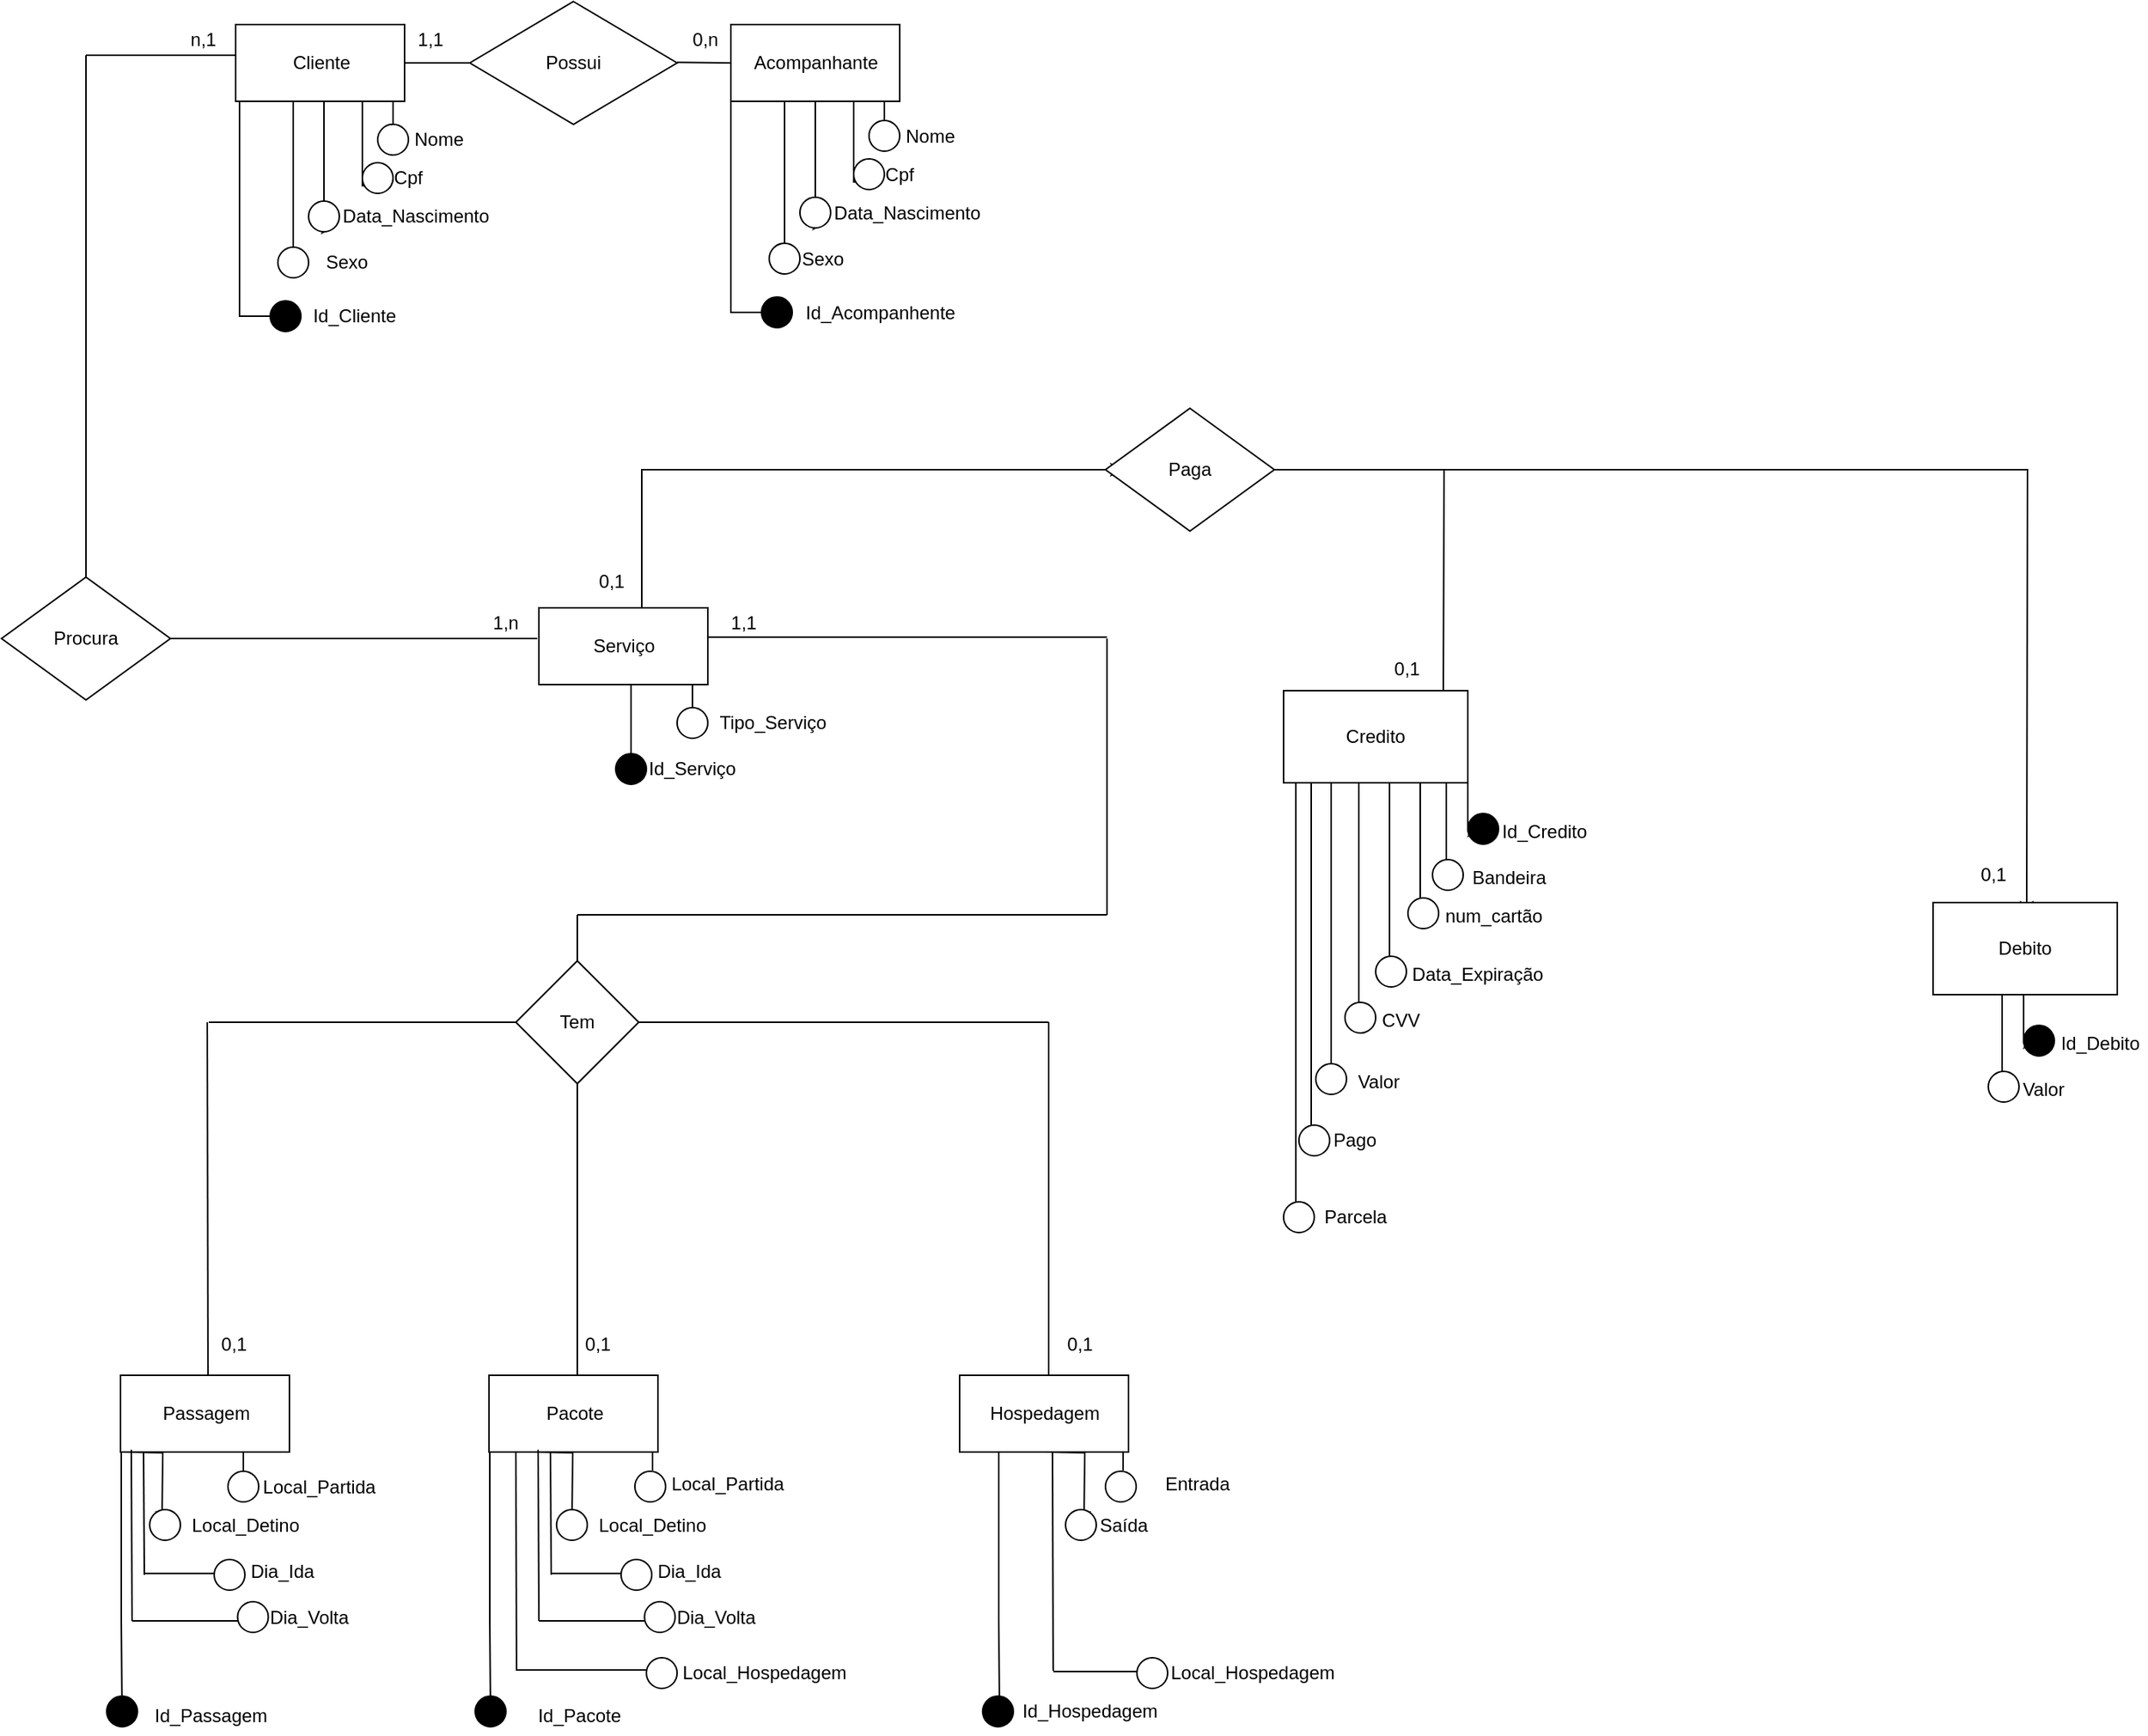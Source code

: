<mxfile version="15.9.5" type="device" pages="2"><diagram id="fm25jFv6v8Jt45-t_JTV" name="Page-1"><mxGraphModel dx="1320" dy="427" grid="1" gridSize="10" guides="1" tooltips="1" connect="1" arrows="1" fold="1" page="1" pageScale="1" pageWidth="827" pageHeight="1169" math="0" shadow="0"><root><mxCell id="0"/><mxCell id="1" parent="0"/><mxCell id="FZugOMy74N1VtvD3ixMC-2" style="edgeStyle=orthogonalEdgeStyle;rounded=0;orthogonalLoop=1;jettySize=auto;html=1;entryX=0.5;entryY=1;entryDx=0;entryDy=0;" parent="1" source="FZugOMy74N1VtvD3ixMC-1" target="FZugOMy74N1VtvD3ixMC-3" edge="1"><mxGeometry relative="1" as="geometry"><mxPoint x="220" y="270" as="targetPoint"/><Array as="points"><mxPoint x="220" y="300"/><mxPoint x="250" y="300"/></Array></mxGeometry></mxCell><mxCell id="u2ZmSPKnxTghGJznlHVs-28" style="edgeStyle=orthogonalEdgeStyle;rounded=0;orthogonalLoop=1;jettySize=auto;html=1;entryX=0;entryY=0.5;entryDx=0;entryDy=0;" parent="1" source="FZugOMy74N1VtvD3ixMC-1" target="u2ZmSPKnxTghGJznlHVs-25" edge="1"><mxGeometry relative="1" as="geometry"><Array as="points"><mxPoint x="320" y="170"/><mxPoint x="320" y="170"/></Array></mxGeometry></mxCell><mxCell id="u2ZmSPKnxTghGJznlHVs-29" style="edgeStyle=orthogonalEdgeStyle;rounded=0;orthogonalLoop=1;jettySize=auto;html=1;entryX=0.25;entryY=0.667;entryDx=0;entryDy=0;entryPerimeter=0;" parent="1" source="FZugOMy74N1VtvD3ixMC-1" target="u2ZmSPKnxTghGJznlHVs-12" edge="1"><mxGeometry relative="1" as="geometry"><Array as="points"><mxPoint x="300" y="215"/></Array></mxGeometry></mxCell><mxCell id="u2ZmSPKnxTghGJznlHVs-33" style="edgeStyle=orthogonalEdgeStyle;rounded=0;orthogonalLoop=1;jettySize=auto;html=1;entryX=1;entryY=1;entryDx=0;entryDy=0;" parent="1" source="FZugOMy74N1VtvD3ixMC-1" target="u2ZmSPKnxTghGJznlHVs-19" edge="1"><mxGeometry relative="1" as="geometry"><Array as="points"><mxPoint x="275" y="242"/></Array></mxGeometry></mxCell><mxCell id="u2ZmSPKnxTghGJznlHVs-34" style="edgeStyle=orthogonalEdgeStyle;rounded=0;orthogonalLoop=1;jettySize=auto;html=1;" parent="1" source="FZugOMy74N1VtvD3ixMC-1" edge="1"><mxGeometry relative="1" as="geometry"><mxPoint x="255" y="265" as="targetPoint"/><Array as="points"><mxPoint x="255" y="180"/><mxPoint x="255" y="180"/></Array></mxGeometry></mxCell><mxCell id="FZugOMy74N1VtvD3ixMC-1" value="Cliente" style="html=1;" parent="1" vertex="1"><mxGeometry x="217.5" y="110" width="110" height="50" as="geometry"/></mxCell><mxCell id="FZugOMy74N1VtvD3ixMC-3" value="" style="ellipse;whiteSpace=wrap;html=1;aspect=fixed;fillColor=#000000;" parent="1" vertex="1"><mxGeometry x="240" y="290" width="20" height="20" as="geometry"/></mxCell><mxCell id="u2ZmSPKnxTghGJznlHVs-2" value="Id_Cliente" style="text;html=1;strokeColor=none;fillColor=none;align=center;verticalAlign=middle;whiteSpace=wrap;rounded=0;" parent="1" vertex="1"><mxGeometry x="265" y="285" width="60" height="30" as="geometry"/></mxCell><mxCell id="u2ZmSPKnxTghGJznlHVs-11" value="" style="ellipse;whiteSpace=wrap;html=1;aspect=fixed;" parent="1" vertex="1"><mxGeometry x="300" y="200" width="20" height="20" as="geometry"/></mxCell><mxCell id="u2ZmSPKnxTghGJznlHVs-12" value="Cpf" style="text;html=1;strokeColor=none;fillColor=none;align=center;verticalAlign=middle;whiteSpace=wrap;rounded=0;" parent="1" vertex="1"><mxGeometry x="300" y="195" width="60" height="30" as="geometry"/></mxCell><mxCell id="u2ZmSPKnxTghGJznlHVs-19" value="" style="ellipse;whiteSpace=wrap;html=1;aspect=fixed;" parent="1" vertex="1"><mxGeometry x="265" y="225" width="20" height="20" as="geometry"/></mxCell><mxCell id="u2ZmSPKnxTghGJznlHVs-20" value="Data_Nascimento" style="text;html=1;strokeColor=none;fillColor=none;align=center;verticalAlign=middle;whiteSpace=wrap;rounded=0;" parent="1" vertex="1"><mxGeometry x="285" y="220" width="100" height="30" as="geometry"/></mxCell><mxCell id="u2ZmSPKnxTghGJznlHVs-22" value="" style="ellipse;whiteSpace=wrap;html=1;aspect=fixed;" parent="1" vertex="1"><mxGeometry x="245" y="255" width="20" height="20" as="geometry"/></mxCell><mxCell id="u2ZmSPKnxTghGJznlHVs-23" value="Sexo" style="text;html=1;strokeColor=none;fillColor=none;align=center;verticalAlign=middle;whiteSpace=wrap;rounded=0;" parent="1" vertex="1"><mxGeometry x="260" y="250" width="60" height="30" as="geometry"/></mxCell><mxCell id="u2ZmSPKnxTghGJznlHVs-24" value="" style="ellipse;whiteSpace=wrap;html=1;aspect=fixed;" parent="1" vertex="1"><mxGeometry x="310" y="175" width="20" height="20" as="geometry"/></mxCell><mxCell id="u2ZmSPKnxTghGJznlHVs-25" value="Nome" style="text;html=1;strokeColor=none;fillColor=none;align=center;verticalAlign=middle;whiteSpace=wrap;rounded=0;" parent="1" vertex="1"><mxGeometry x="320" y="170" width="60" height="30" as="geometry"/></mxCell><mxCell id="u2ZmSPKnxTghGJznlHVs-36" style="edgeStyle=orthogonalEdgeStyle;rounded=0;orthogonalLoop=1;jettySize=auto;html=1;entryX=0.5;entryY=1;entryDx=0;entryDy=0;" parent="1" source="u2ZmSPKnxTghGJznlHVs-41" target="u2ZmSPKnxTghGJznlHVs-42" edge="1"><mxGeometry relative="1" as="geometry"><mxPoint x="540" y="267.5" as="targetPoint"/><Array as="points"><mxPoint x="540" y="297.5"/><mxPoint x="570" y="297.5"/></Array></mxGeometry></mxCell><mxCell id="u2ZmSPKnxTghGJznlHVs-37" style="edgeStyle=orthogonalEdgeStyle;rounded=0;orthogonalLoop=1;jettySize=auto;html=1;entryX=0;entryY=0.5;entryDx=0;entryDy=0;" parent="1" source="u2ZmSPKnxTghGJznlHVs-41" target="u2ZmSPKnxTghGJznlHVs-51" edge="1"><mxGeometry relative="1" as="geometry"><Array as="points"><mxPoint x="640" y="167.5"/><mxPoint x="640" y="167.5"/></Array></mxGeometry></mxCell><mxCell id="u2ZmSPKnxTghGJznlHVs-38" style="edgeStyle=orthogonalEdgeStyle;rounded=0;orthogonalLoop=1;jettySize=auto;html=1;entryX=0.25;entryY=0.667;entryDx=0;entryDy=0;entryPerimeter=0;" parent="1" source="u2ZmSPKnxTghGJznlHVs-41" target="u2ZmSPKnxTghGJznlHVs-45" edge="1"><mxGeometry relative="1" as="geometry"><Array as="points"><mxPoint x="620" y="212.5"/></Array></mxGeometry></mxCell><mxCell id="u2ZmSPKnxTghGJznlHVs-39" style="edgeStyle=orthogonalEdgeStyle;rounded=0;orthogonalLoop=1;jettySize=auto;html=1;entryX=1;entryY=1;entryDx=0;entryDy=0;" parent="1" source="u2ZmSPKnxTghGJznlHVs-41" target="u2ZmSPKnxTghGJznlHVs-46" edge="1"><mxGeometry relative="1" as="geometry"><Array as="points"><mxPoint x="595" y="239.5"/></Array></mxGeometry></mxCell><mxCell id="u2ZmSPKnxTghGJznlHVs-40" style="edgeStyle=orthogonalEdgeStyle;rounded=0;orthogonalLoop=1;jettySize=auto;html=1;" parent="1" source="u2ZmSPKnxTghGJznlHVs-41" edge="1"><mxGeometry relative="1" as="geometry"><mxPoint x="575" y="262.5" as="targetPoint"/><Array as="points"><mxPoint x="575" y="177.5"/><mxPoint x="575" y="177.5"/></Array></mxGeometry></mxCell><mxCell id="u2ZmSPKnxTghGJznlHVs-41" value="Acompanhante" style="html=1;" parent="1" vertex="1"><mxGeometry x="540" y="110" width="110" height="50" as="geometry"/></mxCell><mxCell id="u2ZmSPKnxTghGJznlHVs-42" value="" style="ellipse;whiteSpace=wrap;html=1;aspect=fixed;fillColor=#000000;" parent="1" vertex="1"><mxGeometry x="560" y="287.5" width="20" height="20" as="geometry"/></mxCell><mxCell id="u2ZmSPKnxTghGJznlHVs-43" value="Id_Acompanhente" style="text;html=1;strokeColor=none;fillColor=none;align=center;verticalAlign=middle;whiteSpace=wrap;rounded=0;" parent="1" vertex="1"><mxGeometry x="580" y="285" width="115" height="25" as="geometry"/></mxCell><mxCell id="u2ZmSPKnxTghGJznlHVs-44" value="" style="ellipse;whiteSpace=wrap;html=1;aspect=fixed;" parent="1" vertex="1"><mxGeometry x="620" y="197.5" width="20" height="20" as="geometry"/></mxCell><mxCell id="u2ZmSPKnxTghGJznlHVs-45" value="Cpf" style="text;html=1;strokeColor=none;fillColor=none;align=center;verticalAlign=middle;whiteSpace=wrap;rounded=0;" parent="1" vertex="1"><mxGeometry x="620" y="192.5" width="60" height="30" as="geometry"/></mxCell><mxCell id="u2ZmSPKnxTghGJznlHVs-46" value="" style="ellipse;whiteSpace=wrap;html=1;aspect=fixed;" parent="1" vertex="1"><mxGeometry x="585" y="222.5" width="20" height="20" as="geometry"/></mxCell><mxCell id="u2ZmSPKnxTghGJznlHVs-47" value="Data_Nascimento" style="text;html=1;strokeColor=none;fillColor=none;align=center;verticalAlign=middle;whiteSpace=wrap;rounded=0;" parent="1" vertex="1"><mxGeometry x="605" y="217.5" width="100" height="30" as="geometry"/></mxCell><mxCell id="u2ZmSPKnxTghGJznlHVs-48" value="" style="ellipse;whiteSpace=wrap;html=1;aspect=fixed;" parent="1" vertex="1"><mxGeometry x="565" y="252.5" width="20" height="20" as="geometry"/></mxCell><mxCell id="u2ZmSPKnxTghGJznlHVs-49" value="Sexo" style="text;html=1;strokeColor=none;fillColor=none;align=center;verticalAlign=middle;whiteSpace=wrap;rounded=0;" parent="1" vertex="1"><mxGeometry x="570" y="247.5" width="60" height="30" as="geometry"/></mxCell><mxCell id="u2ZmSPKnxTghGJznlHVs-50" value="" style="ellipse;whiteSpace=wrap;html=1;aspect=fixed;" parent="1" vertex="1"><mxGeometry x="630" y="172.5" width="20" height="20" as="geometry"/></mxCell><mxCell id="u2ZmSPKnxTghGJznlHVs-51" value="Nome" style="text;html=1;strokeColor=none;fillColor=none;align=center;verticalAlign=middle;whiteSpace=wrap;rounded=0;" parent="1" vertex="1"><mxGeometry x="640" y="167.5" width="60" height="30" as="geometry"/></mxCell><mxCell id="u2ZmSPKnxTghGJznlHVs-53" style="edgeStyle=orthogonalEdgeStyle;rounded=0;orthogonalLoop=1;jettySize=auto;html=1;entryX=0;entryY=0.5;entryDx=0;entryDy=0;" parent="1" source="u2ZmSPKnxTghGJznlHVs-57" target="u2ZmSPKnxTghGJznlHVs-67" edge="1"><mxGeometry relative="1" as="geometry"><Array as="points"><mxPoint x="515" y="550"/><mxPoint x="515" y="550"/></Array></mxGeometry></mxCell><mxCell id="u2ZmSPKnxTghGJznlHVs-56" style="edgeStyle=orthogonalEdgeStyle;rounded=0;orthogonalLoop=1;jettySize=auto;html=1;" parent="1" edge="1"><mxGeometry relative="1" as="geometry"><mxPoint x="475" y="595" as="targetPoint"/><Array as="points"><mxPoint x="475" y="520"/><mxPoint x="475" y="520"/></Array><mxPoint x="475.0" y="490" as="sourcePoint"/></mxGeometry></mxCell><mxCell id="POm4FPuVomYbmU5jRQo6-141" style="edgeStyle=orthogonalEdgeStyle;rounded=0;orthogonalLoop=1;jettySize=auto;html=1;" parent="1" edge="1"><mxGeometry relative="1" as="geometry"><mxPoint x="796" y="400" as="targetPoint"/><mxPoint x="482" y="490" as="sourcePoint"/><Array as="points"><mxPoint x="482" y="400"/></Array></mxGeometry></mxCell><mxCell id="u2ZmSPKnxTghGJznlHVs-57" value="Serviço" style="html=1;" parent="1" vertex="1"><mxGeometry x="415" y="490" width="110" height="50" as="geometry"/></mxCell><mxCell id="u2ZmSPKnxTghGJznlHVs-64" value="" style="ellipse;whiteSpace=wrap;html=1;aspect=fixed;fillColor=#000000;" parent="1" vertex="1"><mxGeometry x="465" y="585" width="20" height="20" as="geometry"/></mxCell><mxCell id="u2ZmSPKnxTghGJznlHVs-65" value="Id_Serviço" style="text;html=1;strokeColor=none;fillColor=none;align=center;verticalAlign=middle;whiteSpace=wrap;rounded=0;" parent="1" vertex="1"><mxGeometry x="485" y="580" width="60" height="30" as="geometry"/></mxCell><mxCell id="u2ZmSPKnxTghGJznlHVs-66" value="" style="ellipse;whiteSpace=wrap;html=1;aspect=fixed;" parent="1" vertex="1"><mxGeometry x="505" y="555" width="20" height="20" as="geometry"/></mxCell><mxCell id="u2ZmSPKnxTghGJznlHVs-67" value="Tipo_Serviço" style="text;html=1;strokeColor=none;fillColor=none;align=center;verticalAlign=middle;whiteSpace=wrap;rounded=0;" parent="1" vertex="1"><mxGeometry x="525" y="550" width="85" height="30" as="geometry"/></mxCell><mxCell id="u2ZmSPKnxTghGJznlHVs-116" value="Possui" style="rhombus;whiteSpace=wrap;html=1;" parent="1" vertex="1"><mxGeometry x="370" y="95" width="135" height="80" as="geometry"/></mxCell><mxCell id="u2ZmSPKnxTghGJznlHVs-123" style="edgeStyle=orthogonalEdgeStyle;rounded=0;orthogonalLoop=1;jettySize=auto;html=1;entryX=0;entryY=0.5;entryDx=0;entryDy=0;" parent="1" target="u2ZmSPKnxTghGJznlHVs-130" edge="1"><mxGeometry relative="1" as="geometry"><mxPoint x="143" y="1150" as="targetPoint"/><Array as="points"><mxPoint x="143" y="1150"/></Array><mxPoint x="143.0" y="1040" as="sourcePoint"/></mxGeometry></mxCell><mxCell id="u2ZmSPKnxTghGJznlHVs-124" style="edgeStyle=orthogonalEdgeStyle;rounded=0;orthogonalLoop=1;jettySize=auto;html=1;entryX=0;entryY=0.5;entryDx=0;entryDy=0;" parent="1" source="u2ZmSPKnxTghGJznlHVs-128" target="u2ZmSPKnxTghGJznlHVs-138" edge="1"><mxGeometry relative="1" as="geometry"><Array as="points"><mxPoint x="222.5" y="1047.5"/><mxPoint x="222.5" y="1047.5"/></Array></mxGeometry></mxCell><mxCell id="u2ZmSPKnxTghGJznlHVs-140" style="edgeStyle=orthogonalEdgeStyle;rounded=0;orthogonalLoop=1;jettySize=auto;html=1;entryX=0;entryY=0.5;entryDx=0;entryDy=0;" parent="1" edge="1"><mxGeometry relative="1" as="geometry"><mxPoint x="144.5" y="1040" as="sourcePoint"/><mxPoint x="169.5" y="1087.5" as="targetPoint"/></mxGeometry></mxCell><mxCell id="u2ZmSPKnxTghGJznlHVs-128" value="Passagem" style="html=1;" parent="1" vertex="1"><mxGeometry x="142.5" y="990" width="110" height="50" as="geometry"/></mxCell><mxCell id="u2ZmSPKnxTghGJznlHVs-129" value="" style="ellipse;whiteSpace=wrap;html=1;aspect=fixed;fillColor=#000000;" parent="1" vertex="1"><mxGeometry x="133.5" y="1199" width="20" height="20" as="geometry"/></mxCell><mxCell id="u2ZmSPKnxTghGJznlHVs-130" value="Id_Passagem" style="text;html=1;strokeColor=none;fillColor=none;align=center;verticalAlign=middle;whiteSpace=wrap;rounded=0;" parent="1" vertex="1"><mxGeometry x="143.5" y="1199" width="115" height="25" as="geometry"/></mxCell><mxCell id="u2ZmSPKnxTghGJznlHVs-131" value="" style="ellipse;whiteSpace=wrap;html=1;aspect=fixed;" parent="1" vertex="1"><mxGeometry x="161.5" y="1077.5" width="20" height="20" as="geometry"/></mxCell><mxCell id="u2ZmSPKnxTghGJznlHVs-132" value="Local_Detino" style="text;html=1;strokeColor=none;fillColor=none;align=center;verticalAlign=middle;whiteSpace=wrap;rounded=0;" parent="1" vertex="1"><mxGeometry x="180.25" y="1075" width="87.5" height="25" as="geometry"/></mxCell><mxCell id="u2ZmSPKnxTghGJznlHVs-137" value="" style="ellipse;whiteSpace=wrap;html=1;aspect=fixed;" parent="1" vertex="1"><mxGeometry x="212.5" y="1052.5" width="20" height="20" as="geometry"/></mxCell><mxCell id="u2ZmSPKnxTghGJznlHVs-138" value="Local_Partida" style="text;html=1;strokeColor=none;fillColor=none;align=center;verticalAlign=middle;whiteSpace=wrap;rounded=0;" parent="1" vertex="1"><mxGeometry x="222.5" y="1047.5" width="97.5" height="30" as="geometry"/></mxCell><mxCell id="u2ZmSPKnxTghGJznlHVs-146" value="" style="endArrow=none;html=1;rounded=0;" parent="1" source="FZugOMy74N1VtvD3ixMC-1" target="u2ZmSPKnxTghGJznlHVs-116" edge="1"><mxGeometry width="50" height="50" relative="1" as="geometry"><mxPoint x="330" y="135" as="sourcePoint"/><mxPoint x="380" y="90" as="targetPoint"/></mxGeometry></mxCell><mxCell id="u2ZmSPKnxTghGJznlHVs-148" value="" style="endArrow=none;html=1;rounded=0;entryX=0;entryY=0.5;entryDx=0;entryDy=0;" parent="1" target="u2ZmSPKnxTghGJznlHVs-41" edge="1"><mxGeometry width="50" height="50" relative="1" as="geometry"><mxPoint x="505" y="134.58" as="sourcePoint"/><mxPoint x="535" y="134.58" as="targetPoint"/></mxGeometry></mxCell><mxCell id="u2ZmSPKnxTghGJznlHVs-149" value="" style="endArrow=none;html=1;rounded=0;" parent="1" edge="1"><mxGeometry width="50" height="50" relative="1" as="geometry"><mxPoint x="120" y="130" as="sourcePoint"/><mxPoint x="217.5" y="130" as="targetPoint"/></mxGeometry></mxCell><mxCell id="u2ZmSPKnxTghGJznlHVs-150" value="" style="endArrow=none;html=1;rounded=0;exitX=0.5;exitY=0;exitDx=0;exitDy=0;" parent="1" source="u2ZmSPKnxTghGJznlHVs-152" edge="1"><mxGeometry width="50" height="50" relative="1" as="geometry"><mxPoint x="120" y="450" as="sourcePoint"/><mxPoint x="120" y="130" as="targetPoint"/></mxGeometry></mxCell><mxCell id="u2ZmSPKnxTghGJznlHVs-151" value="" style="endArrow=none;html=1;rounded=0;exitX=1;exitY=0.5;exitDx=0;exitDy=0;" parent="1" source="u2ZmSPKnxTghGJznlHVs-152" edge="1"><mxGeometry width="50" height="50" relative="1" as="geometry"><mxPoint x="180" y="510" as="sourcePoint"/><mxPoint x="414" y="510" as="targetPoint"/></mxGeometry></mxCell><mxCell id="u2ZmSPKnxTghGJznlHVs-152" value="Procura" style="rhombus;whiteSpace=wrap;html=1;" parent="1" vertex="1"><mxGeometry x="65" y="470" width="110" height="80" as="geometry"/></mxCell><mxCell id="u2ZmSPKnxTghGJznlHVs-153" value="" style="endArrow=none;html=1;rounded=0;" parent="1" edge="1"><mxGeometry width="50" height="50" relative="1" as="geometry"><mxPoint x="525" y="509.09" as="sourcePoint"/><mxPoint x="785" y="509.09" as="targetPoint"/></mxGeometry></mxCell><mxCell id="u2ZmSPKnxTghGJznlHVs-154" value="" style="endArrow=none;html=1;rounded=0;" parent="1" edge="1"><mxGeometry width="50" height="50" relative="1" as="geometry"><mxPoint x="785" y="690" as="sourcePoint"/><mxPoint x="785" y="510" as="targetPoint"/></mxGeometry></mxCell><mxCell id="u2ZmSPKnxTghGJznlHVs-155" value="Tem" style="rhombus;whiteSpace=wrap;html=1;" parent="1" vertex="1"><mxGeometry x="400" y="720" width="80" height="80" as="geometry"/></mxCell><mxCell id="u2ZmSPKnxTghGJznlHVs-156" value="" style="endArrow=none;html=1;rounded=0;" parent="1" edge="1"><mxGeometry width="50" height="50" relative="1" as="geometry"><mxPoint x="440" y="690" as="sourcePoint"/><mxPoint x="785" y="690" as="targetPoint"/></mxGeometry></mxCell><mxCell id="u2ZmSPKnxTghGJznlHVs-158" value="" style="endArrow=none;html=1;rounded=0;entryX=0;entryY=0.5;entryDx=0;entryDy=0;" parent="1" target="u2ZmSPKnxTghGJznlHVs-155" edge="1"><mxGeometry width="50" height="50" relative="1" as="geometry"><mxPoint x="200" y="760" as="sourcePoint"/><mxPoint x="260" y="760" as="targetPoint"/></mxGeometry></mxCell><mxCell id="u2ZmSPKnxTghGJznlHVs-160" value="" style="endArrow=none;html=1;rounded=0;" parent="1" edge="1"><mxGeometry width="50" height="50" relative="1" as="geometry"><mxPoint x="440" y="990" as="sourcePoint"/><mxPoint x="440" y="800" as="targetPoint"/></mxGeometry></mxCell><mxCell id="u2ZmSPKnxTghGJznlHVs-161" value="" style="endArrow=none;html=1;rounded=0;" parent="1" edge="1"><mxGeometry width="50" height="50" relative="1" as="geometry"><mxPoint x="199.47" y="990" as="sourcePoint"/><mxPoint x="199" y="760" as="targetPoint"/></mxGeometry></mxCell><mxCell id="u2ZmSPKnxTghGJznlHVs-162" value="" style="endArrow=none;html=1;rounded=0;exitX=0.5;exitY=0;exitDx=0;exitDy=0;" parent="1" source="u2ZmSPKnxTghGJznlHVs-155" edge="1"><mxGeometry width="50" height="50" relative="1" as="geometry"><mxPoint x="420" y="710" as="sourcePoint"/><mxPoint x="440" y="690" as="targetPoint"/></mxGeometry></mxCell><mxCell id="u2ZmSPKnxTghGJznlHVs-163" value="" style="endArrow=none;html=1;rounded=0;" parent="1" edge="1"><mxGeometry width="50" height="50" relative="1" as="geometry"><mxPoint x="480" y="760" as="sourcePoint"/><mxPoint x="747" y="760" as="targetPoint"/></mxGeometry></mxCell><mxCell id="u2ZmSPKnxTghGJznlHVs-164" value="" style="endArrow=none;html=1;rounded=0;exitX=0.5;exitY=0;exitDx=0;exitDy=0;" parent="1" edge="1"><mxGeometry width="50" height="50" relative="1" as="geometry"><mxPoint x="747" y="990" as="sourcePoint"/><mxPoint x="747" y="760" as="targetPoint"/></mxGeometry></mxCell><mxCell id="u2ZmSPKnxTghGJznlHVs-165" value="0,n" style="text;html=1;strokeColor=none;fillColor=none;align=center;verticalAlign=middle;whiteSpace=wrap;rounded=0;" parent="1" vertex="1"><mxGeometry x="507" y="110" width="33" height="20" as="geometry"/></mxCell><mxCell id="u2ZmSPKnxTghGJznlHVs-167" value="1,1" style="text;html=1;strokeColor=none;fillColor=none;align=center;verticalAlign=middle;whiteSpace=wrap;rounded=0;" parent="1" vertex="1"><mxGeometry x="327.5" y="110" width="33" height="20" as="geometry"/></mxCell><mxCell id="u2ZmSPKnxTghGJznlHVs-168" value="n,1" style="text;html=1;strokeColor=none;fillColor=none;align=center;verticalAlign=middle;whiteSpace=wrap;rounded=0;" parent="1" vertex="1"><mxGeometry x="179.5" y="110" width="33" height="20" as="geometry"/></mxCell><mxCell id="u2ZmSPKnxTghGJznlHVs-169" value="1,n" style="text;html=1;strokeColor=none;fillColor=none;align=center;verticalAlign=middle;whiteSpace=wrap;rounded=0;" parent="1" vertex="1"><mxGeometry x="377" y="490" width="33" height="20" as="geometry"/></mxCell><mxCell id="u2ZmSPKnxTghGJznlHVs-170" value="0,1" style="text;html=1;strokeColor=none;fillColor=none;align=center;verticalAlign=middle;whiteSpace=wrap;rounded=0;" parent="1" vertex="1"><mxGeometry x="199.5" y="960" width="33" height="20" as="geometry"/></mxCell><mxCell id="u2ZmSPKnxTghGJznlHVs-171" value="0,1" style="text;html=1;strokeColor=none;fillColor=none;align=center;verticalAlign=middle;whiteSpace=wrap;rounded=0;" parent="1" vertex="1"><mxGeometry x="751" y="960" width="33" height="20" as="geometry"/></mxCell><mxCell id="u2ZmSPKnxTghGJznlHVs-172" value="0,1" style="text;html=1;strokeColor=none;fillColor=none;align=center;verticalAlign=middle;whiteSpace=wrap;rounded=0;" parent="1" vertex="1"><mxGeometry x="437" y="960" width="33" height="20" as="geometry"/></mxCell><mxCell id="u2ZmSPKnxTghGJznlHVs-173" value="1,1" style="text;html=1;strokeColor=none;fillColor=none;align=center;verticalAlign=middle;whiteSpace=wrap;rounded=0;" parent="1" vertex="1"><mxGeometry x="532" y="490" width="33" height="20" as="geometry"/></mxCell><mxCell id="u2ZmSPKnxTghGJznlHVs-176" value="" style="endArrow=none;html=1;rounded=0;" parent="1" edge="1"><mxGeometry width="50" height="50" relative="1" as="geometry"><mxPoint x="158" y="1120" as="sourcePoint"/><mxPoint x="157.5" y="1040" as="targetPoint"/></mxGeometry></mxCell><mxCell id="u2ZmSPKnxTghGJznlHVs-177" value="" style="endArrow=none;html=1;rounded=0;" parent="1" edge="1"><mxGeometry width="50" height="50" relative="1" as="geometry"><mxPoint x="158" y="1119.13" as="sourcePoint"/><mxPoint x="218" y="1119.13" as="targetPoint"/></mxGeometry></mxCell><mxCell id="u2ZmSPKnxTghGJznlHVs-178" value="" style="ellipse;whiteSpace=wrap;html=1;aspect=fixed;" parent="1" vertex="1"><mxGeometry x="203.5" y="1110" width="20" height="20" as="geometry"/></mxCell><mxCell id="u2ZmSPKnxTghGJznlHVs-179" value="Dia_Ida" style="text;html=1;strokeColor=none;fillColor=none;align=center;verticalAlign=middle;whiteSpace=wrap;rounded=0;" parent="1" vertex="1"><mxGeometry x="225.38" y="1105" width="45.62" height="25" as="geometry"/></mxCell><mxCell id="POm4FPuVomYbmU5jRQo6-3" value="" style="endArrow=none;html=1;rounded=0;" parent="1" edge="1"><mxGeometry width="50" height="50" relative="1" as="geometry"><mxPoint x="150" y="1150" as="sourcePoint"/><mxPoint x="149.5" y="1038.5" as="targetPoint"/></mxGeometry></mxCell><mxCell id="POm4FPuVomYbmU5jRQo6-4" value="" style="endArrow=none;html=1;rounded=0;" parent="1" edge="1"><mxGeometry width="50" height="50" relative="1" as="geometry"><mxPoint x="150" y="1150" as="sourcePoint"/><mxPoint x="230" y="1150" as="targetPoint"/></mxGeometry></mxCell><mxCell id="POm4FPuVomYbmU5jRQo6-6" value="" style="ellipse;whiteSpace=wrap;html=1;aspect=fixed;" parent="1" vertex="1"><mxGeometry x="218.75" y="1137.5" width="20" height="20" as="geometry"/></mxCell><mxCell id="POm4FPuVomYbmU5jRQo6-7" value="Dia_Volta" style="text;html=1;strokeColor=none;fillColor=none;align=center;verticalAlign=middle;whiteSpace=wrap;rounded=0;" parent="1" vertex="1"><mxGeometry x="240" y="1132.5" width="50.62" height="30" as="geometry"/></mxCell><mxCell id="POm4FPuVomYbmU5jRQo6-8" style="edgeStyle=orthogonalEdgeStyle;rounded=0;orthogonalLoop=1;jettySize=auto;html=1;entryX=0;entryY=0.5;entryDx=0;entryDy=0;" parent="1" target="POm4FPuVomYbmU5jRQo6-13" edge="1"><mxGeometry relative="1" as="geometry"><mxPoint x="383" y="1150" as="targetPoint"/><Array as="points"><mxPoint x="383" y="1150"/></Array><mxPoint x="383.0" y="1040" as="sourcePoint"/></mxGeometry></mxCell><mxCell id="POm4FPuVomYbmU5jRQo6-10" style="edgeStyle=orthogonalEdgeStyle;rounded=0;orthogonalLoop=1;jettySize=auto;html=1;entryX=0;entryY=0.5;entryDx=0;entryDy=0;" parent="1" edge="1"><mxGeometry relative="1" as="geometry"><mxPoint x="411.5" y="1040" as="sourcePoint"/><mxPoint x="436.5" y="1087.5" as="targetPoint"/></mxGeometry></mxCell><mxCell id="POm4FPuVomYbmU5jRQo6-11" value="Pacote" style="html=1;" parent="1" vertex="1"><mxGeometry x="382.5" y="990" width="110" height="50" as="geometry"/></mxCell><mxCell id="POm4FPuVomYbmU5jRQo6-12" value="" style="ellipse;whiteSpace=wrap;html=1;aspect=fixed;fillColor=#000000;" parent="1" vertex="1"><mxGeometry x="373.5" y="1199" width="20" height="20" as="geometry"/></mxCell><mxCell id="POm4FPuVomYbmU5jRQo6-13" value="Id_Pacote" style="text;html=1;strokeColor=none;fillColor=none;align=center;verticalAlign=middle;whiteSpace=wrap;rounded=0;" parent="1" vertex="1"><mxGeometry x="383.5" y="1199" width="115" height="25" as="geometry"/></mxCell><mxCell id="POm4FPuVomYbmU5jRQo6-14" value="" style="ellipse;whiteSpace=wrap;html=1;aspect=fixed;" parent="1" vertex="1"><mxGeometry x="426.5" y="1077.5" width="20" height="20" as="geometry"/></mxCell><mxCell id="POm4FPuVomYbmU5jRQo6-15" value="Local_Detino" style="text;html=1;strokeColor=none;fillColor=none;align=center;verticalAlign=middle;whiteSpace=wrap;rounded=0;" parent="1" vertex="1"><mxGeometry x="445.25" y="1075" width="87.5" height="25" as="geometry"/></mxCell><mxCell id="POm4FPuVomYbmU5jRQo6-16" value="" style="ellipse;whiteSpace=wrap;html=1;aspect=fixed;" parent="1" vertex="1"><mxGeometry x="477.5" y="1052.5" width="20" height="20" as="geometry"/></mxCell><mxCell id="POm4FPuVomYbmU5jRQo6-17" value="Local_Partida" style="text;html=1;strokeColor=none;fillColor=none;align=center;verticalAlign=middle;whiteSpace=wrap;rounded=0;" parent="1" vertex="1"><mxGeometry x="503.75" y="1047.5" width="67.5" height="27.5" as="geometry"/></mxCell><mxCell id="POm4FPuVomYbmU5jRQo6-18" value="" style="endArrow=none;html=1;rounded=0;" parent="1" edge="1"><mxGeometry width="50" height="50" relative="1" as="geometry"><mxPoint x="423" y="1120" as="sourcePoint"/><mxPoint x="422.5" y="1040" as="targetPoint"/></mxGeometry></mxCell><mxCell id="POm4FPuVomYbmU5jRQo6-19" value="" style="endArrow=none;html=1;rounded=0;" parent="1" edge="1"><mxGeometry width="50" height="50" relative="1" as="geometry"><mxPoint x="423" y="1119.13" as="sourcePoint"/><mxPoint x="483" y="1119.13" as="targetPoint"/></mxGeometry></mxCell><mxCell id="POm4FPuVomYbmU5jRQo6-20" value="" style="ellipse;whiteSpace=wrap;html=1;aspect=fixed;" parent="1" vertex="1"><mxGeometry x="468.5" y="1110" width="20" height="20" as="geometry"/></mxCell><mxCell id="POm4FPuVomYbmU5jRQo6-21" value="Dia_Ida" style="text;html=1;strokeColor=none;fillColor=none;align=center;verticalAlign=middle;whiteSpace=wrap;rounded=0;" parent="1" vertex="1"><mxGeometry x="490.38" y="1105" width="45.62" height="25" as="geometry"/></mxCell><mxCell id="POm4FPuVomYbmU5jRQo6-22" value="" style="endArrow=none;html=1;rounded=0;" parent="1" edge="1"><mxGeometry width="50" height="50" relative="1" as="geometry"><mxPoint x="415" y="1150" as="sourcePoint"/><mxPoint x="414.5" y="1038.5" as="targetPoint"/></mxGeometry></mxCell><mxCell id="POm4FPuVomYbmU5jRQo6-23" value="" style="endArrow=none;html=1;rounded=0;" parent="1" edge="1"><mxGeometry width="50" height="50" relative="1" as="geometry"><mxPoint x="415" y="1150" as="sourcePoint"/><mxPoint x="495" y="1150" as="targetPoint"/></mxGeometry></mxCell><mxCell id="POm4FPuVomYbmU5jRQo6-24" value="" style="ellipse;whiteSpace=wrap;html=1;aspect=fixed;" parent="1" vertex="1"><mxGeometry x="483.75" y="1137.5" width="20" height="20" as="geometry"/></mxCell><mxCell id="POm4FPuVomYbmU5jRQo6-25" value="Dia_Volta" style="text;html=1;strokeColor=none;fillColor=none;align=center;verticalAlign=middle;whiteSpace=wrap;rounded=0;" parent="1" vertex="1"><mxGeometry x="505" y="1132.5" width="50.62" height="30" as="geometry"/></mxCell><mxCell id="POm4FPuVomYbmU5jRQo6-26" value="" style="endArrow=none;html=1;rounded=0;" parent="1" edge="1"><mxGeometry width="50" height="50" relative="1" as="geometry"><mxPoint x="489" y="1052" as="sourcePoint"/><mxPoint x="489" y="1040" as="targetPoint"/></mxGeometry></mxCell><mxCell id="POm4FPuVomYbmU5jRQo6-27" value="" style="endArrow=none;html=1;rounded=0;" parent="1" edge="1"><mxGeometry width="50" height="50" relative="1" as="geometry"><mxPoint x="400.43" y="1182.5" as="sourcePoint"/><mxPoint x="400" y="1040" as="targetPoint"/></mxGeometry></mxCell><mxCell id="POm4FPuVomYbmU5jRQo6-28" value="" style="endArrow=none;html=1;rounded=0;" parent="1" edge="1"><mxGeometry width="50" height="50" relative="1" as="geometry"><mxPoint x="400" y="1182" as="sourcePoint"/><mxPoint x="500" y="1182" as="targetPoint"/></mxGeometry></mxCell><mxCell id="POm4FPuVomYbmU5jRQo6-29" value="" style="ellipse;whiteSpace=wrap;html=1;aspect=fixed;" parent="1" vertex="1"><mxGeometry x="485" y="1174" width="20" height="20" as="geometry"/></mxCell><mxCell id="POm4FPuVomYbmU5jRQo6-30" value="Local_Hospedagem" style="text;html=1;strokeColor=none;fillColor=none;align=center;verticalAlign=middle;whiteSpace=wrap;rounded=0;" parent="1" vertex="1"><mxGeometry x="503.75" y="1174" width="116.25" height="19" as="geometry"/></mxCell><mxCell id="POm4FPuVomYbmU5jRQo6-31" style="edgeStyle=orthogonalEdgeStyle;rounded=0;orthogonalLoop=1;jettySize=auto;html=1;entryX=0;entryY=0.5;entryDx=0;entryDy=0;" parent="1" edge="1"><mxGeometry relative="1" as="geometry"><mxPoint x="715" y="1211.5" as="targetPoint"/><Array as="points"><mxPoint x="714.5" y="1150"/></Array><mxPoint x="714.5" y="1040" as="sourcePoint"/></mxGeometry></mxCell><mxCell id="POm4FPuVomYbmU5jRQo6-32" style="edgeStyle=orthogonalEdgeStyle;rounded=0;orthogonalLoop=1;jettySize=auto;html=1;entryX=0;entryY=0.5;entryDx=0;entryDy=0;" parent="1" edge="1"><mxGeometry relative="1" as="geometry"><mxPoint x="745" y="1040" as="sourcePoint"/><mxPoint x="770" y="1087.5" as="targetPoint"/></mxGeometry></mxCell><mxCell id="POm4FPuVomYbmU5jRQo6-33" value="Hospedagem" style="html=1;" parent="1" vertex="1"><mxGeometry x="689" y="990" width="110" height="50" as="geometry"/></mxCell><mxCell id="POm4FPuVomYbmU5jRQo6-34" value="" style="ellipse;whiteSpace=wrap;html=1;aspect=fixed;fillColor=#000000;" parent="1" vertex="1"><mxGeometry x="704" y="1199" width="20" height="20" as="geometry"/></mxCell><mxCell id="POm4FPuVomYbmU5jRQo6-35" value="Id_Hospedagem" style="text;html=1;strokeColor=none;fillColor=none;align=center;verticalAlign=middle;whiteSpace=wrap;rounded=0;" parent="1" vertex="1"><mxGeometry x="724" y="1197" width="100" height="24" as="geometry"/></mxCell><mxCell id="POm4FPuVomYbmU5jRQo6-36" value="" style="ellipse;whiteSpace=wrap;html=1;aspect=fixed;" parent="1" vertex="1"><mxGeometry x="758" y="1077.5" width="20" height="20" as="geometry"/></mxCell><mxCell id="POm4FPuVomYbmU5jRQo6-37" value="Saída" style="text;html=1;strokeColor=none;fillColor=none;align=center;verticalAlign=middle;whiteSpace=wrap;rounded=0;" parent="1" vertex="1"><mxGeometry x="751.75" y="1075" width="87.5" height="25" as="geometry"/></mxCell><mxCell id="POm4FPuVomYbmU5jRQo6-38" value="" style="ellipse;whiteSpace=wrap;html=1;aspect=fixed;" parent="1" vertex="1"><mxGeometry x="784" y="1052.5" width="20" height="20" as="geometry"/></mxCell><mxCell id="POm4FPuVomYbmU5jRQo6-39" value="Entrada" style="text;html=1;strokeColor=none;fillColor=none;align=center;verticalAlign=middle;whiteSpace=wrap;rounded=0;" parent="1" vertex="1"><mxGeometry x="810.25" y="1047.5" width="67.5" height="27.5" as="geometry"/></mxCell><mxCell id="POm4FPuVomYbmU5jRQo6-48" value="" style="endArrow=none;html=1;rounded=0;" parent="1" edge="1"><mxGeometry width="50" height="50" relative="1" as="geometry"><mxPoint x="795.5" y="1052" as="sourcePoint"/><mxPoint x="795.5" y="1040" as="targetPoint"/></mxGeometry></mxCell><mxCell id="POm4FPuVomYbmU5jRQo6-49" value="" style="endArrow=none;html=1;rounded=0;" parent="1" edge="1"><mxGeometry width="50" height="50" relative="1" as="geometry"><mxPoint x="749.93" y="1182.5" as="sourcePoint"/><mxPoint x="749.5" y="1040" as="targetPoint"/></mxGeometry></mxCell><mxCell id="POm4FPuVomYbmU5jRQo6-50" value="" style="endArrow=none;html=1;rounded=0;" parent="1" edge="1"><mxGeometry width="50" height="50" relative="1" as="geometry"><mxPoint x="750" y="1183" as="sourcePoint"/><mxPoint x="804.5" y="1183" as="targetPoint"/></mxGeometry></mxCell><mxCell id="POm4FPuVomYbmU5jRQo6-51" value="" style="ellipse;whiteSpace=wrap;html=1;aspect=fixed;" parent="1" vertex="1"><mxGeometry x="804.5" y="1174" width="20" height="20" as="geometry"/></mxCell><mxCell id="POm4FPuVomYbmU5jRQo6-52" value="Local_Hospedagem" style="text;html=1;strokeColor=none;fillColor=none;align=center;verticalAlign=middle;whiteSpace=wrap;rounded=0;" parent="1" vertex="1"><mxGeometry x="822.25" y="1174" width="116.25" height="19" as="geometry"/></mxCell><mxCell id="POm4FPuVomYbmU5jRQo6-106" style="edgeStyle=orthogonalEdgeStyle;rounded=0;orthogonalLoop=1;jettySize=auto;html=1;" parent="1" source="POm4FPuVomYbmU5jRQo6-108" edge="1"><mxGeometry relative="1" as="geometry"><mxPoint x="1004" y="559" as="targetPoint"/></mxGeometry></mxCell><mxCell id="POm4FPuVomYbmU5jRQo6-107" style="edgeStyle=orthogonalEdgeStyle;rounded=0;orthogonalLoop=1;jettySize=auto;html=1;" parent="1" source="POm4FPuVomYbmU5jRQo6-108" edge="1"><mxGeometry relative="1" as="geometry"><mxPoint x="1384" y="690" as="targetPoint"/></mxGeometry></mxCell><mxCell id="POm4FPuVomYbmU5jRQo6-108" value="Paga" style="rhombus;whiteSpace=wrap;html=1;" parent="1" vertex="1"><mxGeometry x="784" y="360" width="110" height="80" as="geometry"/></mxCell><mxCell id="POm4FPuVomYbmU5jRQo6-109" style="edgeStyle=orthogonalEdgeStyle;rounded=0;orthogonalLoop=1;jettySize=auto;html=1;exitX=0.925;exitY=1.033;exitDx=0;exitDy=0;exitPerimeter=0;" parent="1" edge="1"><mxGeometry relative="1" as="geometry"><mxPoint x="1028.668" y="635" as="targetPoint"/><mxPoint x="1019" y="602.98" as="sourcePoint"/><Array as="points"><mxPoint x="1020" y="603"/><mxPoint x="1020" y="635"/></Array></mxGeometry></mxCell><mxCell id="POm4FPuVomYbmU5jRQo6-110" style="edgeStyle=orthogonalEdgeStyle;rounded=0;orthogonalLoop=1;jettySize=auto;html=1;" parent="1" edge="1"><mxGeometry relative="1" as="geometry"><mxPoint x="1006" y="664" as="targetPoint"/><mxPoint x="1006" y="604" as="sourcePoint"/></mxGeometry></mxCell><mxCell id="POm4FPuVomYbmU5jRQo6-111" style="edgeStyle=orthogonalEdgeStyle;rounded=0;orthogonalLoop=1;jettySize=auto;html=1;" parent="1" edge="1"><mxGeometry relative="1" as="geometry"><mxPoint x="989" y="694" as="targetPoint"/><mxPoint x="989" y="604" as="sourcePoint"/></mxGeometry></mxCell><mxCell id="POm4FPuVomYbmU5jRQo6-112" style="edgeStyle=orthogonalEdgeStyle;rounded=0;orthogonalLoop=1;jettySize=auto;html=1;" parent="1" edge="1"><mxGeometry relative="1" as="geometry"><mxPoint x="969" y="734" as="targetPoint"/><mxPoint x="969" y="604" as="sourcePoint"/></mxGeometry></mxCell><mxCell id="POm4FPuVomYbmU5jRQo6-113" style="edgeStyle=orthogonalEdgeStyle;rounded=0;orthogonalLoop=1;jettySize=auto;html=1;" parent="1" edge="1"><mxGeometry relative="1" as="geometry"><mxPoint x="949" y="764" as="targetPoint"/><mxPoint x="949" y="604" as="sourcePoint"/></mxGeometry></mxCell><mxCell id="POm4FPuVomYbmU5jRQo6-114" style="edgeStyle=orthogonalEdgeStyle;rounded=0;orthogonalLoop=1;jettySize=auto;html=1;" parent="1" edge="1"><mxGeometry relative="1" as="geometry"><mxPoint x="931" y="804" as="targetPoint"/><mxPoint x="931" y="604" as="sourcePoint"/></mxGeometry></mxCell><mxCell id="POm4FPuVomYbmU5jRQo6-115" style="edgeStyle=orthogonalEdgeStyle;rounded=0;orthogonalLoop=1;jettySize=auto;html=1;" parent="1" edge="1"><mxGeometry relative="1" as="geometry"><mxPoint x="918" y="844" as="targetPoint"/><mxPoint x="918" y="604" as="sourcePoint"/></mxGeometry></mxCell><mxCell id="POm4FPuVomYbmU5jRQo6-116" style="edgeStyle=orthogonalEdgeStyle;rounded=0;orthogonalLoop=1;jettySize=auto;html=1;" parent="1" edge="1"><mxGeometry relative="1" as="geometry"><mxPoint x="908" y="895" as="targetPoint"/><mxPoint x="908" y="604" as="sourcePoint"/></mxGeometry></mxCell><mxCell id="POm4FPuVomYbmU5jRQo6-117" value="Credito" style="rounded=0;whiteSpace=wrap;html=1;" parent="1" vertex="1"><mxGeometry x="900" y="544" width="120" height="60" as="geometry"/></mxCell><mxCell id="POm4FPuVomYbmU5jRQo6-118" value="" style="ellipse;whiteSpace=wrap;html=1;aspect=fixed;fillColor=#000000;" parent="1" vertex="1"><mxGeometry x="1020" y="624" width="20" height="20" as="geometry"/></mxCell><mxCell id="POm4FPuVomYbmU5jRQo6-119" value="Id_Credito" style="text;html=1;strokeColor=none;fillColor=none;align=center;verticalAlign=middle;whiteSpace=wrap;rounded=0;" parent="1" vertex="1"><mxGeometry x="1040" y="621" width="60" height="30" as="geometry"/></mxCell><mxCell id="POm4FPuVomYbmU5jRQo6-120" value="" style="ellipse;whiteSpace=wrap;html=1;aspect=fixed;" parent="1" vertex="1"><mxGeometry x="997" y="654" width="20" height="20" as="geometry"/></mxCell><mxCell id="POm4FPuVomYbmU5jRQo6-121" value="Bandeira" style="text;html=1;strokeColor=none;fillColor=none;align=center;verticalAlign=middle;whiteSpace=wrap;rounded=0;" parent="1" vertex="1"><mxGeometry x="1017" y="651" width="60" height="30" as="geometry"/></mxCell><mxCell id="POm4FPuVomYbmU5jRQo6-122" value="" style="ellipse;whiteSpace=wrap;html=1;aspect=fixed;" parent="1" vertex="1"><mxGeometry x="981" y="679" width="20" height="20" as="geometry"/></mxCell><mxCell id="POm4FPuVomYbmU5jRQo6-123" value="num_cartão" style="text;html=1;strokeColor=none;fillColor=none;align=center;verticalAlign=middle;whiteSpace=wrap;rounded=0;" parent="1" vertex="1"><mxGeometry x="1001" y="676" width="72" height="30" as="geometry"/></mxCell><mxCell id="POm4FPuVomYbmU5jRQo6-124" value="" style="ellipse;whiteSpace=wrap;html=1;aspect=fixed;" parent="1" vertex="1"><mxGeometry x="960" y="717" width="20" height="20" as="geometry"/></mxCell><mxCell id="POm4FPuVomYbmU5jRQo6-125" value="Data_Expiração" style="text;html=1;strokeColor=none;fillColor=none;align=center;verticalAlign=middle;whiteSpace=wrap;rounded=0;" parent="1" vertex="1"><mxGeometry x="980" y="714" width="93" height="30" as="geometry"/></mxCell><mxCell id="POm4FPuVomYbmU5jRQo6-126" value="" style="ellipse;whiteSpace=wrap;html=1;aspect=fixed;" parent="1" vertex="1"><mxGeometry x="940" y="747" width="20" height="20" as="geometry"/></mxCell><mxCell id="POm4FPuVomYbmU5jRQo6-127" value="CVV" style="text;html=1;strokeColor=none;fillColor=none;align=center;verticalAlign=middle;whiteSpace=wrap;rounded=0;" parent="1" vertex="1"><mxGeometry x="960" y="744" width="33" height="30" as="geometry"/></mxCell><mxCell id="POm4FPuVomYbmU5jRQo6-128" value="" style="ellipse;whiteSpace=wrap;html=1;aspect=fixed;" parent="1" vertex="1"><mxGeometry x="921" y="787" width="20" height="20" as="geometry"/></mxCell><mxCell id="POm4FPuVomYbmU5jRQo6-129" value="Valor" style="text;html=1;strokeColor=none;fillColor=none;align=center;verticalAlign=middle;whiteSpace=wrap;rounded=0;" parent="1" vertex="1"><mxGeometry x="941" y="784" width="42" height="30" as="geometry"/></mxCell><mxCell id="POm4FPuVomYbmU5jRQo6-130" value="" style="ellipse;whiteSpace=wrap;html=1;aspect=fixed;" parent="1" vertex="1"><mxGeometry x="910" y="827" width="20" height="20" as="geometry"/></mxCell><mxCell id="POm4FPuVomYbmU5jRQo6-131" value="Pago" style="text;html=1;strokeColor=none;fillColor=none;align=center;verticalAlign=middle;whiteSpace=wrap;rounded=0;" parent="1" vertex="1"><mxGeometry x="930" y="827" width="33" height="20" as="geometry"/></mxCell><mxCell id="POm4FPuVomYbmU5jRQo6-132" value="" style="ellipse;whiteSpace=wrap;html=1;aspect=fixed;" parent="1" vertex="1"><mxGeometry x="900" y="877" width="20" height="20" as="geometry"/></mxCell><mxCell id="POm4FPuVomYbmU5jRQo6-133" value="Parcela" style="text;html=1;strokeColor=none;fillColor=none;align=center;verticalAlign=middle;whiteSpace=wrap;rounded=0;" parent="1" vertex="1"><mxGeometry x="916.5" y="872" width="60" height="30" as="geometry"/></mxCell><mxCell id="POm4FPuVomYbmU5jRQo6-134" style="edgeStyle=orthogonalEdgeStyle;rounded=0;orthogonalLoop=1;jettySize=auto;html=1;exitX=0.925;exitY=1.033;exitDx=0;exitDy=0;exitPerimeter=0;" parent="1" edge="1"><mxGeometry relative="1" as="geometry"><mxPoint x="1390.668" y="773" as="targetPoint"/><mxPoint x="1381" y="740.98" as="sourcePoint"/><Array as="points"><mxPoint x="1382" y="741"/><mxPoint x="1382" y="773"/></Array></mxGeometry></mxCell><mxCell id="POm4FPuVomYbmU5jRQo6-135" style="edgeStyle=orthogonalEdgeStyle;rounded=0;orthogonalLoop=1;jettySize=auto;html=1;" parent="1" edge="1"><mxGeometry relative="1" as="geometry"><mxPoint x="1368" y="802" as="targetPoint"/><mxPoint x="1368" y="742" as="sourcePoint"/></mxGeometry></mxCell><mxCell id="POm4FPuVomYbmU5jRQo6-136" value="Debito" style="rounded=0;whiteSpace=wrap;html=1;" parent="1" vertex="1"><mxGeometry x="1323" y="682" width="120" height="60" as="geometry"/></mxCell><mxCell id="POm4FPuVomYbmU5jRQo6-137" value="" style="ellipse;whiteSpace=wrap;html=1;aspect=fixed;fillColor=#000000;" parent="1" vertex="1"><mxGeometry x="1382" y="762" width="20" height="20" as="geometry"/></mxCell><mxCell id="POm4FPuVomYbmU5jRQo6-138" value="Id_Debito" style="text;html=1;strokeColor=none;fillColor=none;align=center;verticalAlign=middle;whiteSpace=wrap;rounded=0;" parent="1" vertex="1"><mxGeometry x="1402" y="759" width="60" height="30" as="geometry"/></mxCell><mxCell id="POm4FPuVomYbmU5jRQo6-139" value="" style="ellipse;whiteSpace=wrap;html=1;aspect=fixed;" parent="1" vertex="1"><mxGeometry x="1359" y="792" width="20" height="20" as="geometry"/></mxCell><mxCell id="POm4FPuVomYbmU5jRQo6-140" value="Valor" style="text;html=1;strokeColor=none;fillColor=none;align=center;verticalAlign=middle;whiteSpace=wrap;rounded=0;" parent="1" vertex="1"><mxGeometry x="1365" y="789" width="60" height="30" as="geometry"/></mxCell><mxCell id="POm4FPuVomYbmU5jRQo6-142" value="0,1" style="text;html=1;strokeColor=none;fillColor=none;align=center;verticalAlign=middle;whiteSpace=wrap;rounded=0;" parent="1" vertex="1"><mxGeometry x="446.25" y="463" width="33" height="20" as="geometry"/></mxCell><mxCell id="POm4FPuVomYbmU5jRQo6-143" value="0,1" style="text;html=1;strokeColor=none;fillColor=none;align=center;verticalAlign=middle;whiteSpace=wrap;rounded=0;" parent="1" vertex="1"><mxGeometry x="964" y="520" width="33" height="20" as="geometry"/></mxCell><mxCell id="POm4FPuVomYbmU5jRQo6-144" value="0,1" style="text;html=1;strokeColor=none;fillColor=none;align=center;verticalAlign=middle;whiteSpace=wrap;rounded=0;" parent="1" vertex="1"><mxGeometry x="1346" y="654" width="33" height="20" as="geometry"/></mxCell></root></mxGraphModel></diagram><diagram id="RPwSO5qU0TtSwt3RdQuw" name="Page-2"><mxGraphModel dx="468" dy="518" grid="1" gridSize="10" guides="1" tooltips="1" connect="1" arrows="1" fold="1" page="1" pageScale="1" pageWidth="827" pageHeight="1169" math="0" shadow="0"><root><mxCell id="NwgVcVhG2mhUdgrghWAX-0"/><mxCell id="NwgVcVhG2mhUdgrghWAX-1" parent="NwgVcVhG2mhUdgrghWAX-0"/></root></mxGraphModel></diagram></mxfile>